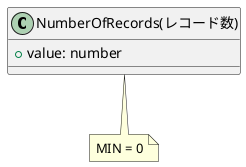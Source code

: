 @startuml NumberOfRecords

class "NumberOfRecords(レコード数)" as NumberOfRecords {
    + value: number
}

note bottom of NumberOfRecords
    MIN = 0
end note

@enduml